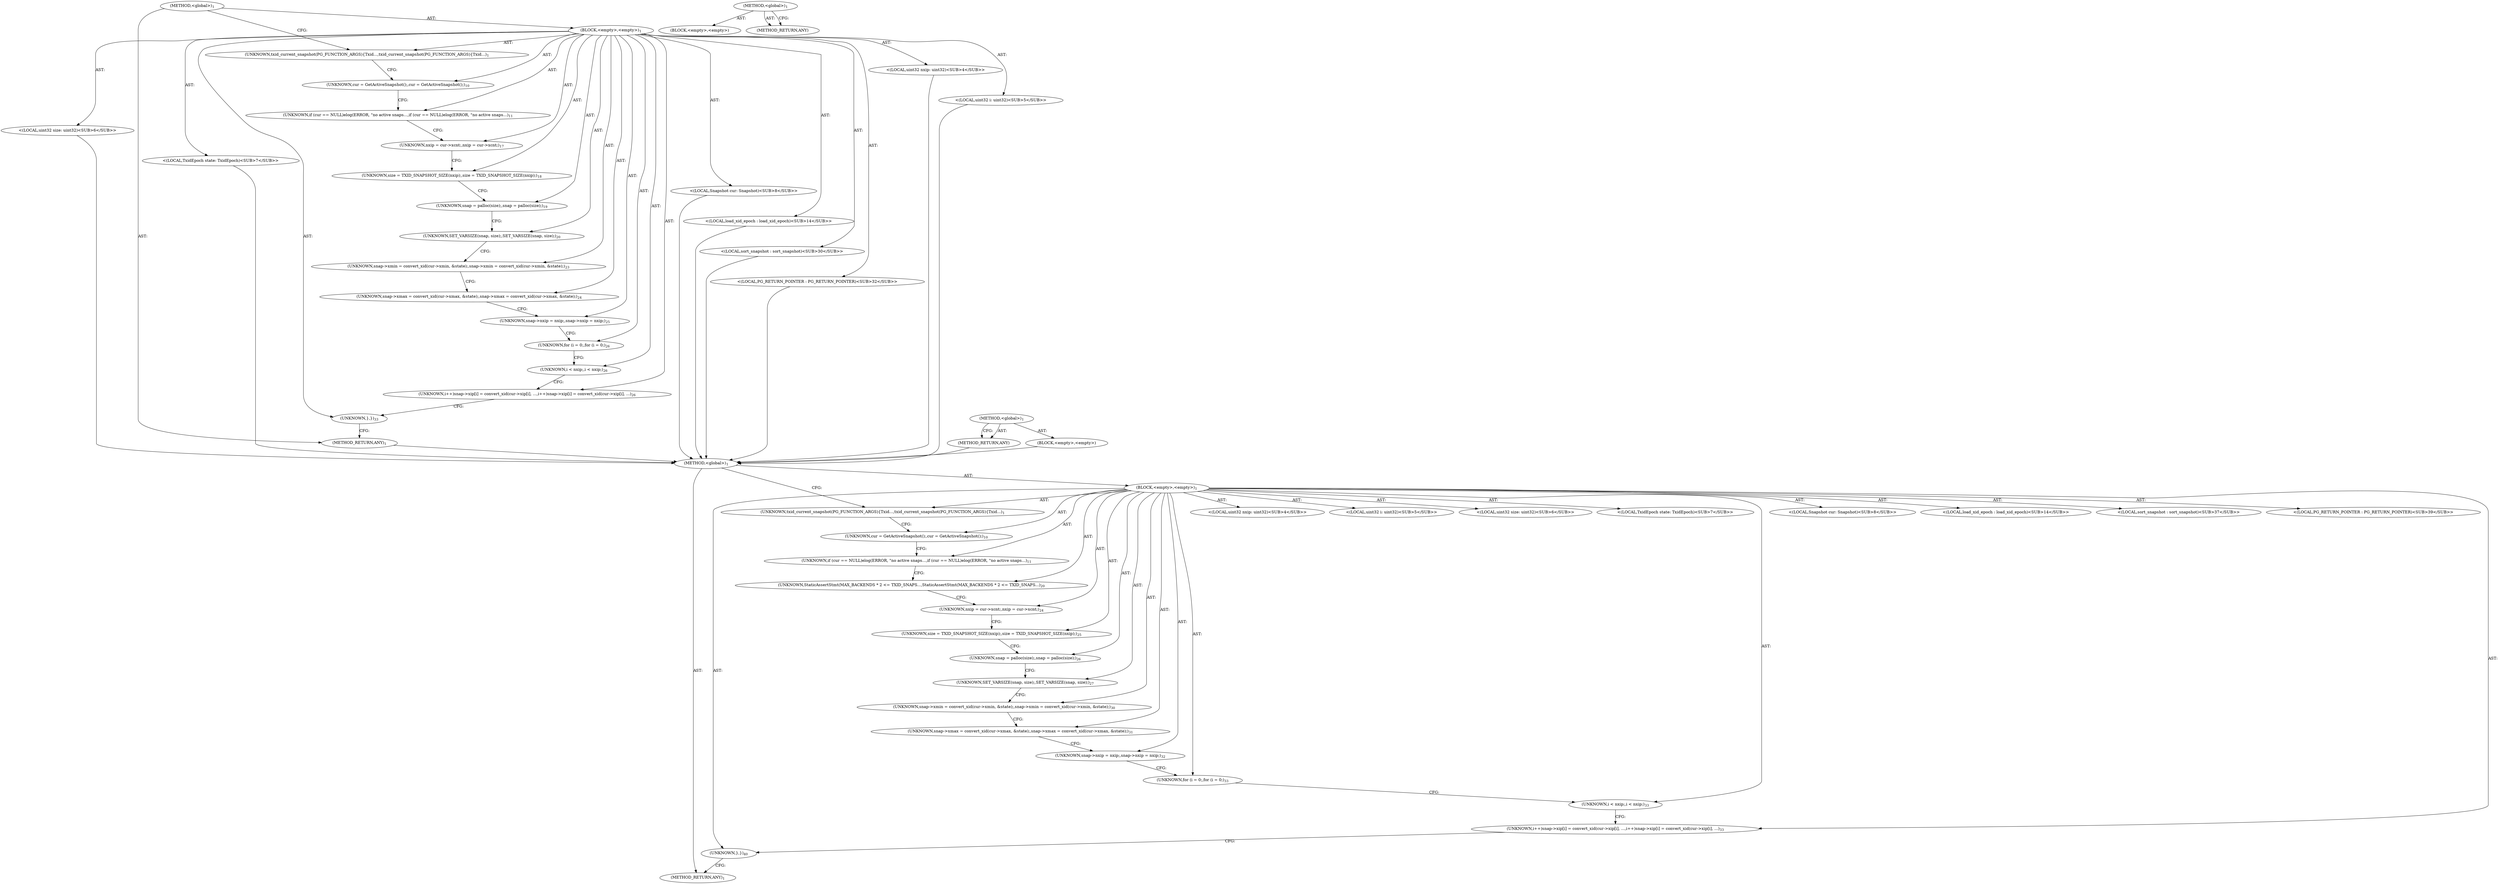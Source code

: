 digraph "&lt;global&gt;" {
vulnerable_6 [label=<(METHOD,&lt;global&gt;)<SUB>1</SUB>>];
vulnerable_7 [label=<(BLOCK,&lt;empty&gt;,&lt;empty&gt;)<SUB>1</SUB>>];
vulnerable_8 [label=<(UNKNOWN,txid_current_snapshot(PG_FUNCTION_ARGS)
{
	Txid...,txid_current_snapshot(PG_FUNCTION_ARGS)
{
	Txid...)<SUB>1</SUB>>];
vulnerable_9 [label="<(LOCAL,uint32 nxip: uint32)<SUB>4</SUB>>"];
vulnerable_10 [label="<(LOCAL,uint32 i: uint32)<SUB>5</SUB>>"];
vulnerable_11 [label="<(LOCAL,uint32 size: uint32)<SUB>6</SUB>>"];
vulnerable_12 [label="<(LOCAL,TxidEpoch state: TxidEpoch)<SUB>7</SUB>>"];
vulnerable_13 [label="<(LOCAL,Snapshot cur: Snapshot)<SUB>8</SUB>>"];
vulnerable_14 [label=<(UNKNOWN,cur = GetActiveSnapshot();,cur = GetActiveSnapshot();)<SUB>10</SUB>>];
vulnerable_15 [label=<(UNKNOWN,if (cur == NULL)
		elog(ERROR, &quot;no active snaps...,if (cur == NULL)
		elog(ERROR, &quot;no active snaps...)<SUB>11</SUB>>];
vulnerable_16 [label="<(LOCAL,load_xid_epoch : load_xid_epoch)<SUB>14</SUB>>"];
vulnerable_17 [label=<(UNKNOWN,nxip = cur-&gt;xcnt;,nxip = cur-&gt;xcnt;)<SUB>17</SUB>>];
vulnerable_18 [label=<(UNKNOWN,size = TXID_SNAPSHOT_SIZE(nxip);,size = TXID_SNAPSHOT_SIZE(nxip);)<SUB>18</SUB>>];
vulnerable_19 [label=<(UNKNOWN,snap = palloc(size);,snap = palloc(size);)<SUB>19</SUB>>];
vulnerable_20 [label=<(UNKNOWN,SET_VARSIZE(snap, size);,SET_VARSIZE(snap, size);)<SUB>20</SUB>>];
vulnerable_21 [label=<(UNKNOWN,snap-&gt;xmin = convert_xid(cur-&gt;xmin, &amp;state);,snap-&gt;xmin = convert_xid(cur-&gt;xmin, &amp;state);)<SUB>23</SUB>>];
vulnerable_22 [label=<(UNKNOWN,snap-&gt;xmax = convert_xid(cur-&gt;xmax, &amp;state);,snap-&gt;xmax = convert_xid(cur-&gt;xmax, &amp;state);)<SUB>24</SUB>>];
vulnerable_23 [label=<(UNKNOWN,snap-&gt;nxip = nxip;,snap-&gt;nxip = nxip;)<SUB>25</SUB>>];
vulnerable_24 [label=<(UNKNOWN,for (i = 0;,for (i = 0;)<SUB>26</SUB>>];
vulnerable_25 [label=<(UNKNOWN,i &lt; nxip;,i &lt; nxip;)<SUB>26</SUB>>];
vulnerable_26 [label=<(UNKNOWN,i++)
		snap-&gt;xip[i] = convert_xid(cur-&gt;xip[i], ...,i++)
		snap-&gt;xip[i] = convert_xid(cur-&gt;xip[i], ...)<SUB>26</SUB>>];
vulnerable_27 [label="<(LOCAL,sort_snapshot : sort_snapshot)<SUB>30</SUB>>"];
vulnerable_28 [label="<(LOCAL,PG_RETURN_POINTER : PG_RETURN_POINTER)<SUB>32</SUB>>"];
vulnerable_29 [label=<(UNKNOWN,},})<SUB>33</SUB>>];
vulnerable_30 [label=<(METHOD_RETURN,ANY)<SUB>1</SUB>>];
vulnerable_47 [label=<(METHOD,&lt;global&gt;)<SUB>1</SUB>>];
vulnerable_48 [label=<(BLOCK,&lt;empty&gt;,&lt;empty&gt;)>];
vulnerable_49 [label=<(METHOD_RETURN,ANY)>];
fixed_6 [label=<(METHOD,&lt;global&gt;)<SUB>1</SUB>>];
fixed_7 [label=<(BLOCK,&lt;empty&gt;,&lt;empty&gt;)<SUB>1</SUB>>];
fixed_8 [label=<(UNKNOWN,txid_current_snapshot(PG_FUNCTION_ARGS)
{
	Txid...,txid_current_snapshot(PG_FUNCTION_ARGS)
{
	Txid...)<SUB>1</SUB>>];
fixed_9 [label="<(LOCAL,uint32 nxip: uint32)<SUB>4</SUB>>"];
fixed_10 [label="<(LOCAL,uint32 i: uint32)<SUB>5</SUB>>"];
fixed_11 [label="<(LOCAL,uint32 size: uint32)<SUB>6</SUB>>"];
fixed_12 [label="<(LOCAL,TxidEpoch state: TxidEpoch)<SUB>7</SUB>>"];
fixed_13 [label="<(LOCAL,Snapshot cur: Snapshot)<SUB>8</SUB>>"];
fixed_14 [label=<(UNKNOWN,cur = GetActiveSnapshot();,cur = GetActiveSnapshot();)<SUB>10</SUB>>];
fixed_15 [label=<(UNKNOWN,if (cur == NULL)
		elog(ERROR, &quot;no active snaps...,if (cur == NULL)
		elog(ERROR, &quot;no active snaps...)<SUB>11</SUB>>];
fixed_16 [label="<(LOCAL,load_xid_epoch : load_xid_epoch)<SUB>14</SUB>>"];
fixed_17 [label=<(UNKNOWN,StaticAssertStmt(MAX_BACKENDS * 2 &lt;= TXID_SNAPS...,StaticAssertStmt(MAX_BACKENDS * 2 &lt;= TXID_SNAPS...)<SUB>20</SUB>>];
fixed_18 [label=<(UNKNOWN,nxip = cur-&gt;xcnt;,nxip = cur-&gt;xcnt;)<SUB>24</SUB>>];
fixed_19 [label=<(UNKNOWN,size = TXID_SNAPSHOT_SIZE(nxip);,size = TXID_SNAPSHOT_SIZE(nxip);)<SUB>25</SUB>>];
fixed_20 [label=<(UNKNOWN,snap = palloc(size);,snap = palloc(size);)<SUB>26</SUB>>];
fixed_21 [label=<(UNKNOWN,SET_VARSIZE(snap, size);,SET_VARSIZE(snap, size);)<SUB>27</SUB>>];
fixed_22 [label=<(UNKNOWN,snap-&gt;xmin = convert_xid(cur-&gt;xmin, &amp;state);,snap-&gt;xmin = convert_xid(cur-&gt;xmin, &amp;state);)<SUB>30</SUB>>];
fixed_23 [label=<(UNKNOWN,snap-&gt;xmax = convert_xid(cur-&gt;xmax, &amp;state);,snap-&gt;xmax = convert_xid(cur-&gt;xmax, &amp;state);)<SUB>31</SUB>>];
fixed_24 [label=<(UNKNOWN,snap-&gt;nxip = nxip;,snap-&gt;nxip = nxip;)<SUB>32</SUB>>];
fixed_25 [label=<(UNKNOWN,for (i = 0;,for (i = 0;)<SUB>33</SUB>>];
fixed_26 [label=<(UNKNOWN,i &lt; nxip;,i &lt; nxip;)<SUB>33</SUB>>];
fixed_27 [label=<(UNKNOWN,i++)
		snap-&gt;xip[i] = convert_xid(cur-&gt;xip[i], ...,i++)
		snap-&gt;xip[i] = convert_xid(cur-&gt;xip[i], ...)<SUB>33</SUB>>];
fixed_28 [label="<(LOCAL,sort_snapshot : sort_snapshot)<SUB>37</SUB>>"];
fixed_29 [label="<(LOCAL,PG_RETURN_POINTER : PG_RETURN_POINTER)<SUB>39</SUB>>"];
fixed_30 [label=<(UNKNOWN,},})<SUB>40</SUB>>];
fixed_31 [label=<(METHOD_RETURN,ANY)<SUB>1</SUB>>];
fixed_48 [label=<(METHOD,&lt;global&gt;)<SUB>1</SUB>>];
fixed_49 [label=<(BLOCK,&lt;empty&gt;,&lt;empty&gt;)>];
fixed_50 [label=<(METHOD_RETURN,ANY)>];
vulnerable_6 -> vulnerable_7  [key=0, label="AST: "];
vulnerable_6 -> vulnerable_30  [key=0, label="AST: "];
vulnerable_6 -> vulnerable_8  [key=0, label="CFG: "];
vulnerable_7 -> vulnerable_8  [key=0, label="AST: "];
vulnerable_7 -> vulnerable_9  [key=0, label="AST: "];
vulnerable_7 -> vulnerable_10  [key=0, label="AST: "];
vulnerable_7 -> vulnerable_11  [key=0, label="AST: "];
vulnerable_7 -> vulnerable_12  [key=0, label="AST: "];
vulnerable_7 -> vulnerable_13  [key=0, label="AST: "];
vulnerable_7 -> vulnerable_14  [key=0, label="AST: "];
vulnerable_7 -> vulnerable_15  [key=0, label="AST: "];
vulnerable_7 -> vulnerable_16  [key=0, label="AST: "];
vulnerable_7 -> vulnerable_17  [key=0, label="AST: "];
vulnerable_7 -> vulnerable_18  [key=0, label="AST: "];
vulnerable_7 -> vulnerable_19  [key=0, label="AST: "];
vulnerable_7 -> vulnerable_20  [key=0, label="AST: "];
vulnerable_7 -> vulnerable_21  [key=0, label="AST: "];
vulnerable_7 -> vulnerable_22  [key=0, label="AST: "];
vulnerable_7 -> vulnerable_23  [key=0, label="AST: "];
vulnerable_7 -> vulnerable_24  [key=0, label="AST: "];
vulnerable_7 -> vulnerable_25  [key=0, label="AST: "];
vulnerable_7 -> vulnerable_26  [key=0, label="AST: "];
vulnerable_7 -> vulnerable_27  [key=0, label="AST: "];
vulnerable_7 -> vulnerable_28  [key=0, label="AST: "];
vulnerable_7 -> vulnerable_29  [key=0, label="AST: "];
vulnerable_8 -> vulnerable_14  [key=0, label="CFG: "];
vulnerable_9 -> fixed_6  [key=0];
vulnerable_10 -> fixed_6  [key=0];
vulnerable_11 -> fixed_6  [key=0];
vulnerable_12 -> fixed_6  [key=0];
vulnerable_13 -> fixed_6  [key=0];
vulnerable_14 -> vulnerable_15  [key=0, label="CFG: "];
vulnerable_15 -> vulnerable_17  [key=0, label="CFG: "];
vulnerable_16 -> fixed_6  [key=0];
vulnerable_17 -> vulnerable_18  [key=0, label="CFG: "];
vulnerable_18 -> vulnerable_19  [key=0, label="CFG: "];
vulnerable_19 -> vulnerable_20  [key=0, label="CFG: "];
vulnerable_20 -> vulnerable_21  [key=0, label="CFG: "];
vulnerable_21 -> vulnerable_22  [key=0, label="CFG: "];
vulnerable_22 -> vulnerable_23  [key=0, label="CFG: "];
vulnerable_23 -> vulnerable_24  [key=0, label="CFG: "];
vulnerable_24 -> vulnerable_25  [key=0, label="CFG: "];
vulnerable_25 -> vulnerable_26  [key=0, label="CFG: "];
vulnerable_26 -> vulnerable_29  [key=0, label="CFG: "];
vulnerable_27 -> fixed_6  [key=0];
vulnerable_28 -> fixed_6  [key=0];
vulnerable_29 -> vulnerable_30  [key=0, label="CFG: "];
vulnerable_30 -> fixed_6  [key=0];
vulnerable_47 -> vulnerable_48  [key=0, label="AST: "];
vulnerable_47 -> vulnerable_49  [key=0, label="AST: "];
vulnerable_47 -> vulnerable_49  [key=1, label="CFG: "];
vulnerable_48 -> fixed_6  [key=0];
vulnerable_49 -> fixed_6  [key=0];
fixed_6 -> fixed_7  [key=0, label="AST: "];
fixed_6 -> fixed_31  [key=0, label="AST: "];
fixed_6 -> fixed_8  [key=0, label="CFG: "];
fixed_7 -> fixed_8  [key=0, label="AST: "];
fixed_7 -> fixed_9  [key=0, label="AST: "];
fixed_7 -> fixed_10  [key=0, label="AST: "];
fixed_7 -> fixed_11  [key=0, label="AST: "];
fixed_7 -> fixed_12  [key=0, label="AST: "];
fixed_7 -> fixed_13  [key=0, label="AST: "];
fixed_7 -> fixed_14  [key=0, label="AST: "];
fixed_7 -> fixed_15  [key=0, label="AST: "];
fixed_7 -> fixed_16  [key=0, label="AST: "];
fixed_7 -> fixed_17  [key=0, label="AST: "];
fixed_7 -> fixed_18  [key=0, label="AST: "];
fixed_7 -> fixed_19  [key=0, label="AST: "];
fixed_7 -> fixed_20  [key=0, label="AST: "];
fixed_7 -> fixed_21  [key=0, label="AST: "];
fixed_7 -> fixed_22  [key=0, label="AST: "];
fixed_7 -> fixed_23  [key=0, label="AST: "];
fixed_7 -> fixed_24  [key=0, label="AST: "];
fixed_7 -> fixed_25  [key=0, label="AST: "];
fixed_7 -> fixed_26  [key=0, label="AST: "];
fixed_7 -> fixed_27  [key=0, label="AST: "];
fixed_7 -> fixed_28  [key=0, label="AST: "];
fixed_7 -> fixed_29  [key=0, label="AST: "];
fixed_7 -> fixed_30  [key=0, label="AST: "];
fixed_8 -> fixed_14  [key=0, label="CFG: "];
fixed_14 -> fixed_15  [key=0, label="CFG: "];
fixed_15 -> fixed_17  [key=0, label="CFG: "];
fixed_17 -> fixed_18  [key=0, label="CFG: "];
fixed_18 -> fixed_19  [key=0, label="CFG: "];
fixed_19 -> fixed_20  [key=0, label="CFG: "];
fixed_20 -> fixed_21  [key=0, label="CFG: "];
fixed_21 -> fixed_22  [key=0, label="CFG: "];
fixed_22 -> fixed_23  [key=0, label="CFG: "];
fixed_23 -> fixed_24  [key=0, label="CFG: "];
fixed_24 -> fixed_25  [key=0, label="CFG: "];
fixed_25 -> fixed_26  [key=0, label="CFG: "];
fixed_26 -> fixed_27  [key=0, label="CFG: "];
fixed_27 -> fixed_30  [key=0, label="CFG: "];
fixed_30 -> fixed_31  [key=0, label="CFG: "];
fixed_48 -> fixed_49  [key=0, label="AST: "];
fixed_48 -> fixed_50  [key=0, label="AST: "];
fixed_48 -> fixed_50  [key=1, label="CFG: "];
}
